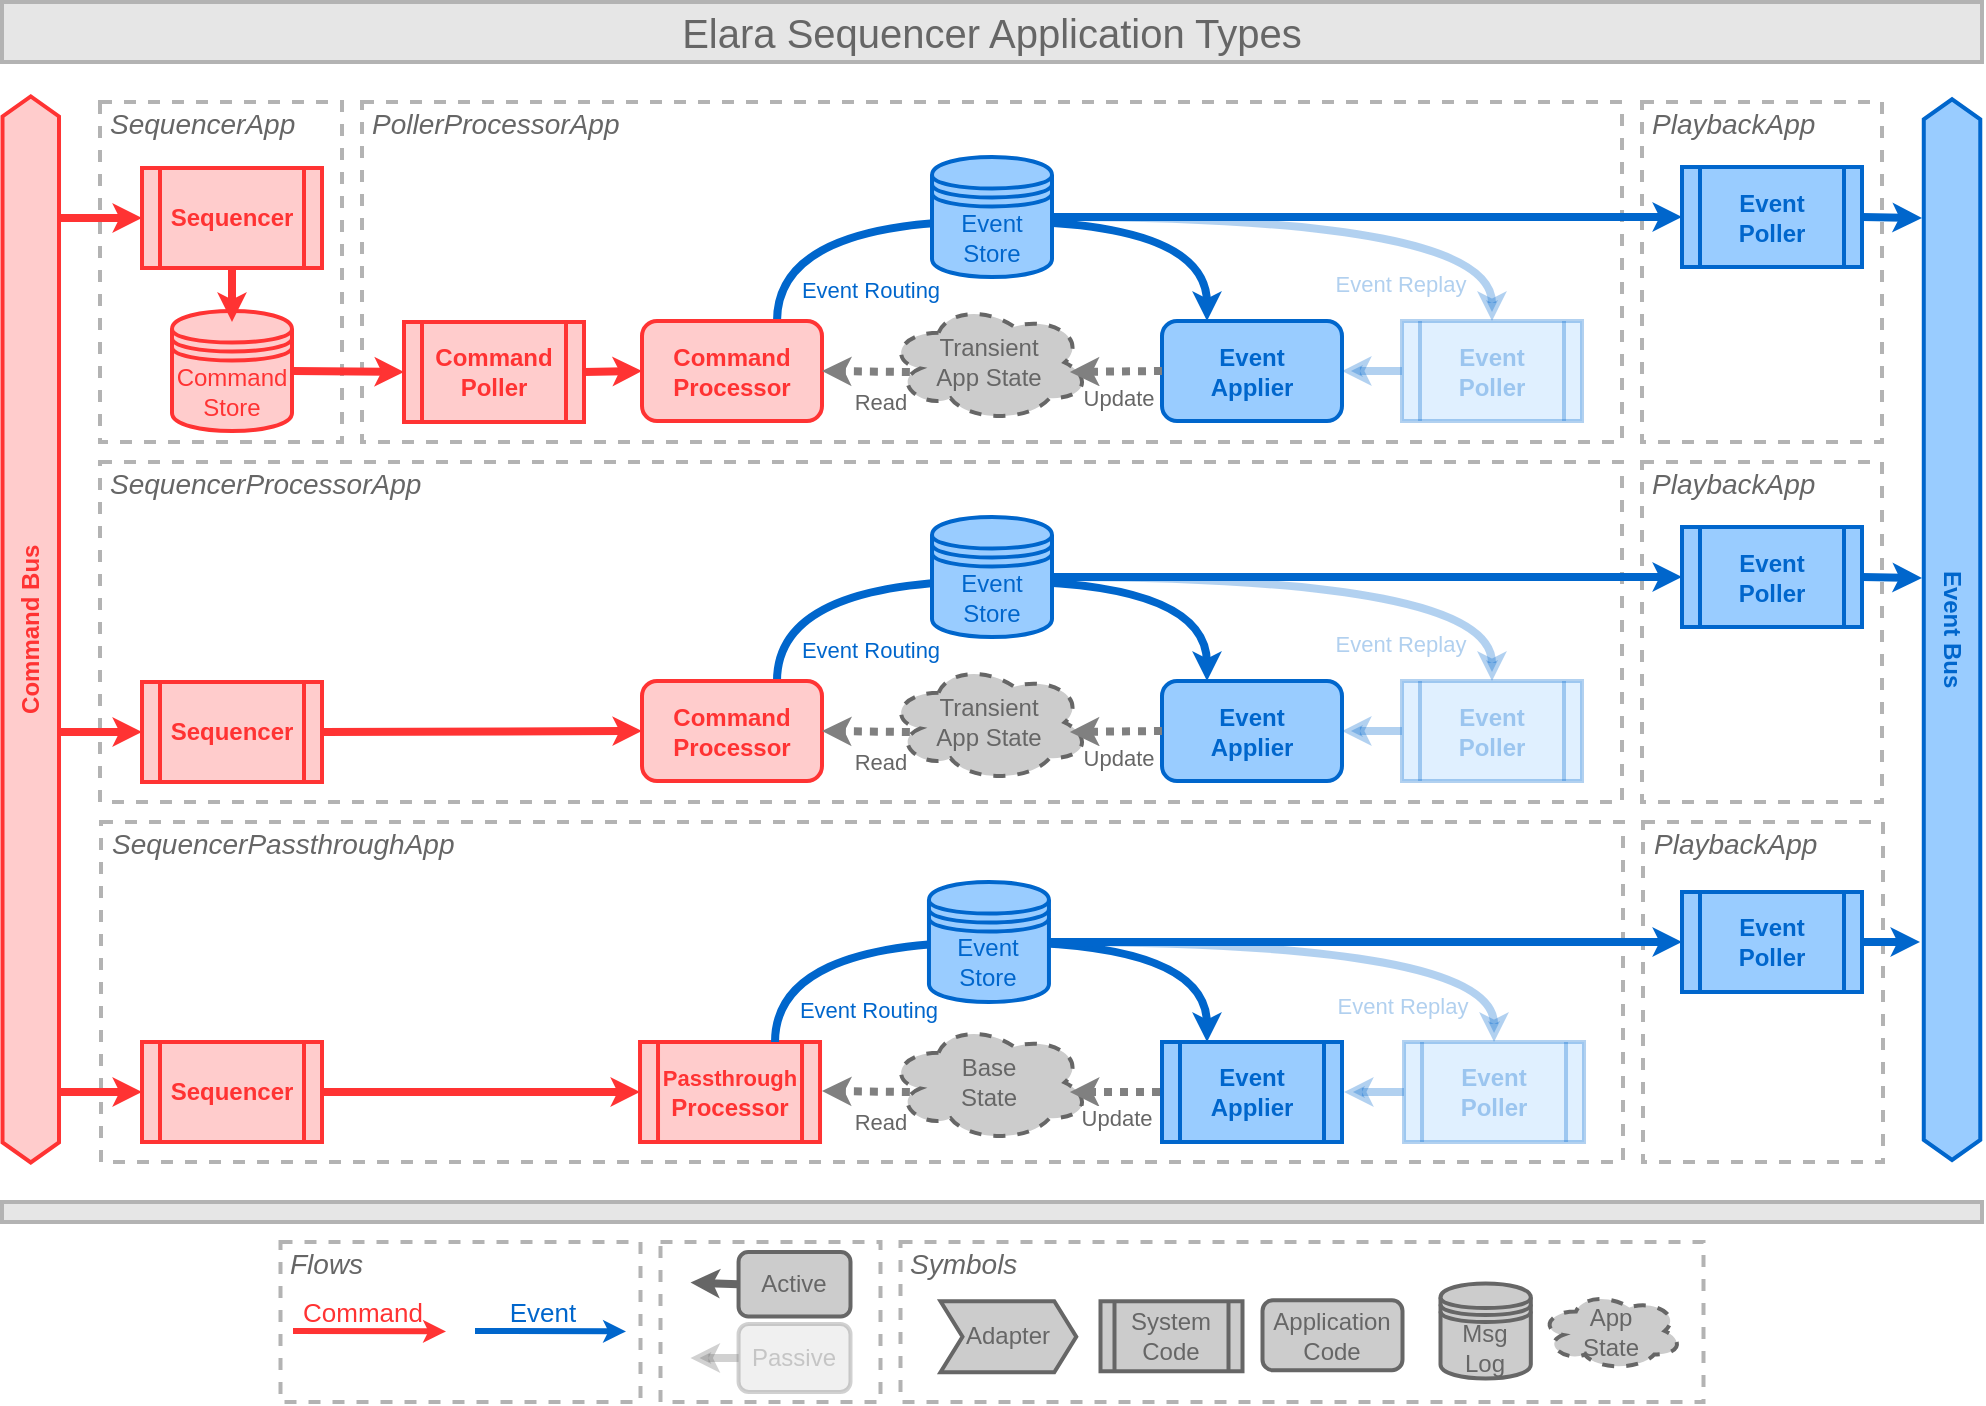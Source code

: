 <mxfile version="19.0.1" type="device"><diagram name="Page-1" id="c7558073-3199-34d8-9f00-42111426c3f3"><mxGraphModel dx="1084" dy="836" grid="1" gridSize="10" guides="1" tooltips="1" connect="1" arrows="1" fold="1" page="1" pageScale="1" pageWidth="1030" pageHeight="720" background="#ffffff" math="0" shadow="0"><root><mxCell id="0"/><mxCell id="1" parent="0"/><mxCell id="gCqH751xbMnLO0YqiMB3-19" value="&lt;h1 style=&quot;font-size: 14px&quot;&gt;&lt;span style=&quot;font-weight: 400&quot;&gt;PlaybackApp&lt;/span&gt;&lt;/h1&gt;" style="text;html=1;spacing=5;spacingTop=-16;whiteSpace=wrap;overflow=hidden;rounded=0;dashed=1;fontSize=14;fontColor=#666666;align=left;fontStyle=2;strokeWidth=2;strokeColor=#B3B3B3;" parent="1" vertex="1"><mxGeometry x="841" y="60" width="120" height="170" as="geometry"/></mxCell><mxCell id="gCqH751xbMnLO0YqiMB3-18" value="&lt;h1 style=&quot;font-size: 14px&quot;&gt;&lt;span style=&quot;font-weight: 400&quot;&gt;PollerProcessorApp&lt;/span&gt;&lt;/h1&gt;" style="text;html=1;spacing=5;spacingTop=-16;whiteSpace=wrap;overflow=hidden;rounded=0;dashed=1;fontSize=14;fontColor=#666666;align=left;fontStyle=2;strokeWidth=2;strokeColor=#B3B3B3;" parent="1" vertex="1"><mxGeometry x="201" y="60" width="630" height="170" as="geometry"/></mxCell><mxCell id="EZ4a7KJxE24AhRjif1Av-12" value="&lt;h1 style=&quot;font-size: 14px&quot;&gt;&lt;span style=&quot;font-weight: 400&quot;&gt;SequencerApp&lt;/span&gt;&lt;/h1&gt;" style="text;html=1;spacing=5;spacingTop=-16;whiteSpace=wrap;overflow=hidden;rounded=0;dashed=1;fontSize=14;fontColor=#666666;align=left;fontStyle=2;strokeWidth=2;strokeColor=#B3B3B3;" parent="1" vertex="1"><mxGeometry x="70" y="60" width="121" height="170" as="geometry"/></mxCell><mxCell id="ohoBijxdSnqp7nsjonpF-2" style="orthogonalLoop=1;jettySize=auto;html=1;entryX=0.25;entryY=0;entryDx=0;entryDy=0;fontColor=#336600;strokeWidth=4;endSize=2;strokeColor=#0066CC;edgeStyle=orthogonalEdgeStyle;curved=1;exitX=0.75;exitY=0;exitDx=0;exitDy=0;" parent="1" source="YDmkb0s4ccfHoWJ929gy-104" target="JGRXPScQ_aBgcyf3JHFu-2" edge="1"><mxGeometry relative="1" as="geometry"><mxPoint x="491" y="109.5" as="sourcePoint"/><mxPoint x="731" y="126.5" as="targetPoint"/><Array as="points"><mxPoint x="409" y="119.5"/><mxPoint x="624" y="119.5"/></Array></mxGeometry></mxCell><mxCell id="ohoBijxdSnqp7nsjonpF-5" value="Event Routing" style="edgeLabel;html=1;align=center;verticalAlign=middle;resizable=0;points=[];fontColor=#0066CC;" parent="ohoBijxdSnqp7nsjonpF-2" vertex="1" connectable="0"><mxGeometry x="-0.516" y="-19" relative="1" as="geometry"><mxPoint x="20" y="15" as="offset"/></mxGeometry></mxCell><mxCell id="YDmkb0s4ccfHoWJ929gy-104" value="Command&lt;br&gt;Processor" style="rounded=1;whiteSpace=wrap;html=1;align=center;strokeWidth=2;fontStyle=1;strokeColor=#FF3333;fillColor=#FFCCCC;fontColor=#FF3333;" parent="1" vertex="1"><mxGeometry x="341" y="169.5" width="90" height="50" as="geometry"/></mxCell><mxCell id="YDmkb0s4ccfHoWJ929gy-106" value="&lt;b&gt;Event&lt;br&gt;Poller&lt;/b&gt;" style="shape=process;whiteSpace=wrap;html=1;backgroundOutline=1;strokeWidth=2;align=center;fontColor=#0066CC;strokeColor=#0066CC;fillColor=#99CCFF;" parent="1" vertex="1"><mxGeometry x="861.0" y="92.5" width="90" height="50" as="geometry"/></mxCell><mxCell id="YDmkb0s4ccfHoWJ929gy-107" value="&lt;b&gt;Sequencer&lt;/b&gt;" style="shape=process;whiteSpace=wrap;html=1;backgroundOutline=1;strokeColor=#FF3333;strokeWidth=2;fillColor=#FFCCCC;align=center;fontColor=#FF3333;" parent="1" vertex="1"><mxGeometry x="91" y="93" width="90" height="50" as="geometry"/></mxCell><mxCell id="YDmkb0s4ccfHoWJ929gy-176" value="Elara Sequencer Application Types" style="text;html=1;align=center;verticalAlign=middle;whiteSpace=wrap;rounded=0;fontSize=20;fontColor=#666666;spacingTop=6;spacingBottom=6;strokeWidth=2;strokeColor=#B3B3B3;fillColor=#E6E6E6;" parent="1" vertex="1"><mxGeometry x="21" y="10" width="990" height="30" as="geometry"/></mxCell><mxCell id="YDmkb0s4ccfHoWJ929gy-121" style="rounded=0;orthogonalLoop=1;jettySize=auto;html=1;entryX=0;entryY=0.5;entryDx=0;entryDy=0;fontColor=#FF3333;strokeWidth=4;strokeColor=#FF3333;endSize=2;" parent="1" target="YDmkb0s4ccfHoWJ929gy-107" edge="1"><mxGeometry relative="1" as="geometry"><mxPoint x="50" y="118" as="sourcePoint"/></mxGeometry></mxCell><mxCell id="EZ4a7KJxE24AhRjif1Av-9" style="rounded=0;orthogonalLoop=1;jettySize=auto;html=1;exitX=1;exitY=0.5;exitDx=0;exitDy=0;fontColor=#336600;strokeWidth=4;endSize=2;strokeColor=#0066CC;" parent="1" source="YDmkb0s4ccfHoWJ929gy-106" edge="1"><mxGeometry relative="1" as="geometry"><mxPoint x="682" y="274" as="sourcePoint"/><mxPoint x="981" y="118" as="targetPoint"/></mxGeometry></mxCell><mxCell id="A8JgpORn_rovWGGObvks-7" value="Event Bus" style="shape=hexagon;perimeter=stepPerimeter;whiteSpace=wrap;html=1;fixedSize=1;align=center;fillColor=#99CCFF;strokeColor=#0066CC;strokeWidth=2;fontStyle=1;size=10;fontColor=#0066CC;rotation=90;" parent="1" vertex="1"><mxGeometry x="730.84" y="309.68" width="530.35" height="28.25" as="geometry"/></mxCell><mxCell id="JGRXPScQ_aBgcyf3JHFu-1" value="Transient&lt;br&gt;App State" style="shape=cloud;whiteSpace=wrap;html=1;strokeColor=#666666;strokeWidth=2;align=center;dashed=1;fillColor=#CCCCCC;fontColor=#666666;fontStyle=0" parent="1" vertex="1"><mxGeometry x="464.03" y="160.5" width="100.91" height="59.5" as="geometry"/></mxCell><mxCell id="JGRXPScQ_aBgcyf3JHFu-2" value="Event&lt;br&gt;Applier" style="rounded=1;whiteSpace=wrap;html=1;align=center;strokeWidth=2;fontStyle=1;strokeColor=#0066CC;fontColor=#0066CC;fillColor=#99CCFF;" parent="1" vertex="1"><mxGeometry x="601" y="169.5" width="90" height="50" as="geometry"/></mxCell><mxCell id="hIHQPPK3M6n9uBhs2M8U-1" value="&lt;b&gt;Command&lt;br&gt;Poller&lt;/b&gt;" style="shape=process;whiteSpace=wrap;html=1;backgroundOutline=1;strokeColor=#FF3333;strokeWidth=2;fillColor=#FFCCCC;fontColor=#FF3333;align=center;" parent="1" vertex="1"><mxGeometry x="222" y="170" width="90" height="50" as="geometry"/></mxCell><mxCell id="JGRXPScQ_aBgcyf3JHFu-3" value="Command&lt;br&gt;Store" style="shape=datastore;whiteSpace=wrap;html=1;strokeColor=#FF3333;strokeWidth=2;fillColor=#FFCCCC;align=center;fontColor=#FF3333;" parent="1" vertex="1"><mxGeometry x="106" y="164.5" width="60" height="60" as="geometry"/></mxCell><mxCell id="YDmkb0s4ccfHoWJ929gy-110" value="Event&lt;br&gt;Store" style="shape=datastore;whiteSpace=wrap;html=1;strokeColor=#0066CC;strokeWidth=2;fillColor=#99CCFF;align=center;fontColor=#0066CC;" parent="1" vertex="1"><mxGeometry x="486.0" y="87.5" width="60" height="60" as="geometry"/></mxCell><mxCell id="gCqH751xbMnLO0YqiMB3-7" value="Read" style="rounded=0;orthogonalLoop=1;jettySize=auto;html=1;strokeWidth=4;endSize=2;strokeColor=#808080;fontColor=#666666;entryX=1;entryY=0.5;entryDx=0;entryDy=0;dashed=1;dashPattern=1 1;" parent="1" target="YDmkb0s4ccfHoWJ929gy-104" edge="1"><mxGeometry x="-0.328" y="15" relative="1" as="geometry"><mxPoint x="474.94" y="195" as="sourcePoint"/><mxPoint x="304.94" y="322.5" as="targetPoint"/><mxPoint as="offset"/></mxGeometry></mxCell><mxCell id="gCqH751xbMnLO0YqiMB3-8" value="Update" style="rounded=0;orthogonalLoop=1;jettySize=auto;html=1;strokeWidth=4;endSize=2;strokeColor=#808080;fontColor=#666666;exitX=0;exitY=0.5;exitDx=0;exitDy=0;dashed=1;dashPattern=1 1;" parent="1" source="JGRXPScQ_aBgcyf3JHFu-2" edge="1"><mxGeometry x="-0.025" y="13" relative="1" as="geometry"><mxPoint x="524.94" y="322.5" as="sourcePoint"/><mxPoint x="554.94" y="195" as="targetPoint"/><mxPoint as="offset"/></mxGeometry></mxCell><mxCell id="gCqH751xbMnLO0YqiMB3-9" style="rounded=0;orthogonalLoop=1;jettySize=auto;html=1;entryX=0;entryY=0.5;entryDx=0;entryDy=0;fontColor=#FF3333;strokeWidth=4;strokeColor=#FF3333;endSize=2;exitX=1;exitY=0.5;exitDx=0;exitDy=0;" parent="1" source="hIHQPPK3M6n9uBhs2M8U-1" target="YDmkb0s4ccfHoWJ929gy-104" edge="1"><mxGeometry relative="1" as="geometry"><mxPoint x="110" y="125.5" as="sourcePoint"/><mxPoint x="162" y="125" as="targetPoint"/></mxGeometry></mxCell><mxCell id="gCqH751xbMnLO0YqiMB3-10" style="rounded=0;orthogonalLoop=1;jettySize=auto;html=1;fontColor=#FF3333;strokeWidth=4;strokeColor=#FF3333;endSize=2;exitX=0.5;exitY=1;exitDx=0;exitDy=0;" parent="1" source="YDmkb0s4ccfHoWJ929gy-107" edge="1"><mxGeometry relative="1" as="geometry"><mxPoint x="181" y="117" as="sourcePoint"/><mxPoint x="136" y="170" as="targetPoint"/></mxGeometry></mxCell><mxCell id="gCqH751xbMnLO0YqiMB3-11" style="rounded=0;orthogonalLoop=1;jettySize=auto;html=1;entryX=0;entryY=0.5;entryDx=0;entryDy=0;fontColor=#FF3333;strokeWidth=4;strokeColor=#FF3333;endSize=2;exitX=1;exitY=0.5;exitDx=0;exitDy=0;" parent="1" source="JGRXPScQ_aBgcyf3JHFu-3" target="hIHQPPK3M6n9uBhs2M8U-1" edge="1"><mxGeometry relative="1" as="geometry"><mxPoint x="81" y="138" as="sourcePoint"/><mxPoint x="131" y="138" as="targetPoint"/></mxGeometry></mxCell><mxCell id="gCqH751xbMnLO0YqiMB3-27" style="orthogonalLoop=1;jettySize=auto;html=1;entryX=0;entryY=0.5;entryDx=0;entryDy=0;fontColor=#336600;strokeWidth=4;endSize=2;strokeColor=#0066CC;edgeStyle=orthogonalEdgeStyle;curved=1;exitX=1;exitY=0.5;exitDx=0;exitDy=0;" parent="1" source="YDmkb0s4ccfHoWJ929gy-110" target="YDmkb0s4ccfHoWJ929gy-106" edge="1"><mxGeometry relative="1" as="geometry"><mxPoint x="551" y="118" as="sourcePoint"/><mxPoint x="633.5" y="179.5" as="targetPoint"/></mxGeometry></mxCell><mxCell id="gCqH751xbMnLO0YqiMB3-32" value="&lt;b&gt;Event&lt;br&gt;Poller&lt;/b&gt;" style="shape=process;whiteSpace=wrap;html=1;backgroundOutline=1;strokeWidth=2;align=center;fontColor=#0066CC;strokeColor=#0066CC;fillColor=#99CCFF;textOpacity=30;opacity=30;" parent="1" vertex="1"><mxGeometry x="721.0" y="169.5" width="90" height="50" as="geometry"/></mxCell><mxCell id="gCqH751xbMnLO0YqiMB3-33" style="rounded=0;orthogonalLoop=1;jettySize=auto;html=1;exitX=0;exitY=0.5;exitDx=0;exitDy=0;fontColor=#336600;strokeWidth=4;endSize=2;strokeColor=#0066CC;entryX=1;entryY=0.5;entryDx=0;entryDy=0;opacity=30;" parent="1" source="gCqH751xbMnLO0YqiMB3-32" target="JGRXPScQ_aBgcyf3JHFu-2" edge="1"><mxGeometry relative="1" as="geometry"><mxPoint x="947.84" y="128" as="sourcePoint"/><mxPoint x="972.581" y="127.845" as="targetPoint"/></mxGeometry></mxCell><mxCell id="gCqH751xbMnLO0YqiMB3-34" style="orthogonalLoop=1;jettySize=auto;html=1;entryX=0.5;entryY=0;entryDx=0;entryDy=0;fontColor=#336600;strokeWidth=4;endSize=2;strokeColor=#0066CC;edgeStyle=orthogonalEdgeStyle;curved=1;exitX=1;exitY=0.5;exitDx=0;exitDy=0;opacity=30;" parent="1" source="YDmkb0s4ccfHoWJ929gy-110" target="gCqH751xbMnLO0YqiMB3-32" edge="1"><mxGeometry relative="1" as="geometry"><mxPoint x="418.5" y="179.5" as="sourcePoint"/><mxPoint x="633.5" y="179.5" as="targetPoint"/></mxGeometry></mxCell><mxCell id="gCqH751xbMnLO0YqiMB3-36" value="Event Replay" style="edgeLabel;html=1;align=center;verticalAlign=middle;resizable=0;points=[];fontSize=11;fontColor=#0066CC;textOpacity=30;" parent="gCqH751xbMnLO0YqiMB3-34" vertex="1" connectable="0"><mxGeometry x="0.79" y="-15" relative="1" as="geometry"><mxPoint x="-31" y="10" as="offset"/></mxGeometry></mxCell><mxCell id="gCqH751xbMnLO0YqiMB3-38" value="Command Bus" style="shape=hexagon;perimeter=stepPerimeter;whiteSpace=wrap;html=1;fixedSize=1;align=center;fillColor=#FFCCCC;strokeColor=#FF3333;strokeWidth=2;fontStyle=1;size=10;fontColor=#FF3333;rotation=-90;" parent="1" vertex="1"><mxGeometry x="-231.12" y="309.6" width="533" height="28.25" as="geometry"/></mxCell><mxCell id="gCqH751xbMnLO0YqiMB3-46" value="" style="text;html=1;align=center;verticalAlign=middle;whiteSpace=wrap;rounded=0;fontSize=20;fontColor=#666666;spacingTop=6;spacingBottom=6;strokeWidth=2;strokeColor=#B3B3B3;fillColor=#E6E6E6;" parent="1" vertex="1"><mxGeometry x="21.0" y="610" width="990" height="10" as="geometry"/></mxCell><mxCell id="o8v7fgbteVMyGc5SJOs5-1" value="&lt;h1 style=&quot;font-size: 14px&quot;&gt;&lt;br&gt;&lt;/h1&gt;" style="text;html=1;spacing=5;spacingTop=-16;whiteSpace=wrap;overflow=hidden;rounded=0;dashed=1;fontSize=14;fontColor=#666666;align=left;fontStyle=2;strokeWidth=2;strokeColor=#B3B3B3;" parent="1" vertex="1"><mxGeometry x="350.25" y="630" width="110" height="80" as="geometry"/></mxCell><mxCell id="o8v7fgbteVMyGc5SJOs5-2" value="&lt;h1 style=&quot;font-size: 14px&quot;&gt;&lt;span style=&quot;font-weight: normal&quot;&gt;Flows&lt;/span&gt;&lt;/h1&gt;" style="text;html=1;spacing=5;spacingTop=-16;whiteSpace=wrap;overflow=hidden;rounded=0;dashed=1;fontSize=14;fontColor=#666666;align=left;fontStyle=2;strokeWidth=2;strokeColor=#B3B3B3;" parent="1" vertex="1"><mxGeometry x="160.25" y="630" width="180" height="80" as="geometry"/></mxCell><mxCell id="o8v7fgbteVMyGc5SJOs5-3" style="rounded=0;orthogonalLoop=1;jettySize=auto;html=1;fontColor=#336600;strokeWidth=3;endSize=2;strokeColor=#FF3333;" parent="1" edge="1"><mxGeometry x="51.51" y="628.75" as="geometry"><mxPoint x="166.51" y="674.464" as="sourcePoint"/><mxPoint x="243.01" y="674.71" as="targetPoint"/></mxGeometry></mxCell><mxCell id="o8v7fgbteVMyGc5SJOs5-4" value="&lt;font color=&quot;#ff3333&quot; style=&quot;font-size: 13px&quot;&gt;Command&lt;/font&gt;" style="edgeLabel;html=1;align=center;verticalAlign=middle;resizable=0;points=[];fontColor=#0066CC;fontStyle=0;fontSize=13;labelBackgroundColor=none;" parent="o8v7fgbteVMyGc5SJOs5-3" vertex="1" connectable="0"><mxGeometry x="0.4" y="3" relative="1" as="geometry"><mxPoint x="-19.5" y="-7" as="offset"/></mxGeometry></mxCell><mxCell id="o8v7fgbteVMyGc5SJOs5-7" style="rounded=0;orthogonalLoop=1;jettySize=auto;html=1;strokeWidth=3;endSize=2;fontColor=#0066CC;strokeColor=#0066CC;" parent="1" edge="1"><mxGeometry x="45.76" y="628.75" as="geometry"><mxPoint x="257.51" y="674.464" as="sourcePoint"/><mxPoint x="333.01" y="674.71" as="targetPoint"/></mxGeometry></mxCell><mxCell id="o8v7fgbteVMyGc5SJOs5-8" value="&lt;font style=&quot;font-size: 13px&quot;&gt;Event&lt;/font&gt;" style="edgeLabel;html=1;align=center;verticalAlign=middle;resizable=0;points=[];fontColor=#0066CC;fontStyle=0;fontSize=13;labelBackgroundColor=none;" parent="o8v7fgbteVMyGc5SJOs5-7" vertex="1" connectable="0"><mxGeometry x="0.4" y="3" relative="1" as="geometry"><mxPoint x="-19.5" y="-7" as="offset"/></mxGeometry></mxCell><mxCell id="o8v7fgbteVMyGc5SJOs5-11" value="&lt;h1 style=&quot;font-size: 14px&quot;&gt;&lt;span style=&quot;font-weight: normal&quot;&gt;Symbols&lt;/span&gt;&lt;/h1&gt;" style="text;html=1;spacing=5;spacingTop=-16;whiteSpace=wrap;overflow=hidden;rounded=0;dashed=1;fontSize=14;fontColor=#666666;align=left;fontStyle=2;strokeWidth=2;strokeColor=#B3B3B3;" parent="1" vertex="1"><mxGeometry x="470.25" y="630" width="401.5" height="80" as="geometry"/></mxCell><mxCell id="o8v7fgbteVMyGc5SJOs5-12" value="Adapter" style="shape=step;perimeter=stepPerimeter;whiteSpace=wrap;html=1;fixedSize=1;align=center;strokeWidth=2;fontStyle=0;size=11;fontColor=#666666;strokeColor=#666666;fillColor=#CCCCCC;" parent="1" vertex="1"><mxGeometry x="490.25" y="659.63" width="67.89" height="35.5" as="geometry"/></mxCell><mxCell id="o8v7fgbteVMyGc5SJOs5-13" value="&lt;span&gt;System&lt;br&gt;&lt;/span&gt;Code" style="shape=process;whiteSpace=wrap;html=1;backgroundOutline=1;strokeWidth=2;align=center;fontStyle=0;strokeColor=#666666;fillColor=#CCCCCC;fontColor=#666666;" parent="1" vertex="1"><mxGeometry x="570.25" y="659.63" width="71" height="35" as="geometry"/></mxCell><mxCell id="o8v7fgbteVMyGc5SJOs5-14" value="&lt;span style=&quot;font-weight: normal&quot;&gt;Application&lt;br&gt;Code&lt;/span&gt;" style="rounded=1;whiteSpace=wrap;html=1;align=center;strokeWidth=2;fontStyle=1;fontColor=#666666;strokeColor=#666666;fillColor=#CCCCCC;" parent="1" vertex="1"><mxGeometry x="651.25" y="659.13" width="70" height="35" as="geometry"/></mxCell><mxCell id="o8v7fgbteVMyGc5SJOs5-15" value="Msg Log" style="shape=datastore;whiteSpace=wrap;html=1;strokeWidth=2;align=center;strokeColor=#666666;fillColor=#CCCCCC;fontColor=#666666;fontSize=12;" parent="1" vertex="1"><mxGeometry x="740.25" y="650.76" width="45.16" height="47.5" as="geometry"/></mxCell><mxCell id="o8v7fgbteVMyGc5SJOs5-16" value="App&lt;br&gt;State" style="shape=cloud;whiteSpace=wrap;html=1;strokeColor=#666666;strokeWidth=2;align=center;dashed=1;fillColor=#CCCCCC;fontColor=#666666;fontStyle=0" parent="1" vertex="1"><mxGeometry x="790.25" y="654.88" width="71" height="39.25" as="geometry"/></mxCell><mxCell id="o8v7fgbteVMyGc5SJOs5-17" value="&lt;span style=&quot;font-weight: 400&quot;&gt;Active&lt;/span&gt;" style="rounded=1;whiteSpace=wrap;html=1;align=center;strokeWidth=2;fontStyle=1;fontColor=#666666;strokeColor=#666666;fillColor=#CCCCCC;" parent="1" vertex="1"><mxGeometry x="389.28" y="635" width="55.97" height="32.25" as="geometry"/></mxCell><mxCell id="o8v7fgbteVMyGc5SJOs5-18" value="" style="rounded=0;orthogonalLoop=1;jettySize=auto;html=1;strokeWidth=4;endSize=2;strokeColor=#666666;fontColor=#666666;exitX=0;exitY=0.5;exitDx=0;exitDy=0;" parent="1" source="o8v7fgbteVMyGc5SJOs5-17" edge="1"><mxGeometry x="0.42" y="17" relative="1" as="geometry"><mxPoint x="485.25" y="650.25" as="sourcePoint"/><mxPoint x="365.25" y="650.25" as="targetPoint"/><mxPoint as="offset"/></mxGeometry></mxCell><mxCell id="o8v7fgbteVMyGc5SJOs5-19" value="&lt;span style=&quot;font-weight: 400&quot;&gt;Passive&lt;/span&gt;" style="rounded=1;whiteSpace=wrap;html=1;align=center;strokeWidth=2;fontStyle=1;fontColor=#666666;strokeColor=#666666;fillColor=#CCCCCC;textOpacity=30;opacity=30;" parent="1" vertex="1"><mxGeometry x="389.28" y="671" width="55.97" height="34" as="geometry"/></mxCell><mxCell id="o8v7fgbteVMyGc5SJOs5-20" value="" style="rounded=0;orthogonalLoop=1;jettySize=auto;html=1;strokeWidth=4;endSize=2;strokeColor=#666666;fontColor=#666666;exitX=0;exitY=0.5;exitDx=0;exitDy=0;textOpacity=30;opacity=30;" parent="1" source="o8v7fgbteVMyGc5SJOs5-19" edge="1"><mxGeometry x="0.42" y="17" relative="1" as="geometry"><mxPoint x="485.25" y="688" as="sourcePoint"/><mxPoint x="365.25" y="688" as="targetPoint"/><mxPoint as="offset"/></mxGeometry></mxCell><mxCell id="IF861IIQS3cIRDqag_nO-40" value="&lt;h1 style=&quot;font-size: 14px&quot;&gt;&lt;span style=&quot;font-weight: 400&quot;&gt;PlaybackApp&lt;/span&gt;&lt;/h1&gt;" style="text;html=1;spacing=5;spacingTop=-16;whiteSpace=wrap;overflow=hidden;rounded=0;dashed=1;fontSize=14;fontColor=#666666;align=left;fontStyle=2;strokeWidth=2;strokeColor=#B3B3B3;" parent="1" vertex="1"><mxGeometry x="841" y="240" width="120" height="170" as="geometry"/></mxCell><mxCell id="IF861IIQS3cIRDqag_nO-41" value="&lt;h1 style=&quot;font-size: 14px&quot;&gt;&lt;span style=&quot;font-weight: 400&quot;&gt;SequencerProcessorApp&lt;/span&gt;&lt;/h1&gt;" style="text;html=1;spacing=5;spacingTop=-16;whiteSpace=wrap;overflow=hidden;rounded=0;dashed=1;fontSize=14;fontColor=#666666;align=left;fontStyle=2;strokeWidth=2;strokeColor=#B3B3B3;" parent="1" vertex="1"><mxGeometry x="70" y="240" width="761" height="170" as="geometry"/></mxCell><mxCell id="IF861IIQS3cIRDqag_nO-43" style="orthogonalLoop=1;jettySize=auto;html=1;entryX=0.25;entryY=0;entryDx=0;entryDy=0;fontColor=#336600;strokeWidth=4;endSize=2;strokeColor=#0066CC;edgeStyle=orthogonalEdgeStyle;curved=1;exitX=0.75;exitY=0;exitDx=0;exitDy=0;" parent="1" source="IF861IIQS3cIRDqag_nO-45" target="IF861IIQS3cIRDqag_nO-51" edge="1"><mxGeometry relative="1" as="geometry"><mxPoint x="491" y="289.5" as="sourcePoint"/><mxPoint x="731" y="306.5" as="targetPoint"/><Array as="points"><mxPoint x="409" y="299.5"/><mxPoint x="624" y="299.5"/></Array></mxGeometry></mxCell><mxCell id="IF861IIQS3cIRDqag_nO-44" value="Event Routing" style="edgeLabel;html=1;align=center;verticalAlign=middle;resizable=0;points=[];fontColor=#0066CC;" parent="IF861IIQS3cIRDqag_nO-43" vertex="1" connectable="0"><mxGeometry x="-0.516" y="-19" relative="1" as="geometry"><mxPoint x="20" y="15" as="offset"/></mxGeometry></mxCell><mxCell id="IF861IIQS3cIRDqag_nO-45" value="Command&lt;br&gt;Processor" style="rounded=1;whiteSpace=wrap;html=1;align=center;strokeWidth=2;fontStyle=1;strokeColor=#FF3333;fillColor=#FFCCCC;fontColor=#FF3333;" parent="1" vertex="1"><mxGeometry x="341" y="349.5" width="90" height="50" as="geometry"/></mxCell><mxCell id="IF861IIQS3cIRDqag_nO-46" value="&lt;b&gt;Event&lt;br&gt;Poller&lt;/b&gt;" style="shape=process;whiteSpace=wrap;html=1;backgroundOutline=1;strokeWidth=2;align=center;fontColor=#0066CC;strokeColor=#0066CC;fillColor=#99CCFF;" parent="1" vertex="1"><mxGeometry x="861.0" y="272.5" width="90" height="50" as="geometry"/></mxCell><mxCell id="IF861IIQS3cIRDqag_nO-47" value="&lt;b&gt;Sequencer&lt;/b&gt;" style="shape=process;whiteSpace=wrap;html=1;backgroundOutline=1;strokeColor=#FF3333;strokeWidth=2;fillColor=#FFCCCC;align=center;fontColor=#FF3333;" parent="1" vertex="1"><mxGeometry x="91" y="350" width="90" height="50" as="geometry"/></mxCell><mxCell id="IF861IIQS3cIRDqag_nO-48" style="rounded=0;orthogonalLoop=1;jettySize=auto;html=1;entryX=0;entryY=0.5;entryDx=0;entryDy=0;fontColor=#FF3333;strokeWidth=4;strokeColor=#FF3333;endSize=2;" parent="1" target="IF861IIQS3cIRDqag_nO-47" edge="1"><mxGeometry relative="1" as="geometry"><mxPoint x="50" y="375" as="sourcePoint"/></mxGeometry></mxCell><mxCell id="IF861IIQS3cIRDqag_nO-49" style="rounded=0;orthogonalLoop=1;jettySize=auto;html=1;exitX=1;exitY=0.5;exitDx=0;exitDy=0;fontColor=#336600;strokeWidth=4;endSize=2;strokeColor=#0066CC;" parent="1" source="IF861IIQS3cIRDqag_nO-46" edge="1"><mxGeometry relative="1" as="geometry"><mxPoint x="682" y="454" as="sourcePoint"/><mxPoint x="981" y="298" as="targetPoint"/></mxGeometry></mxCell><mxCell id="IF861IIQS3cIRDqag_nO-50" value="Transient&lt;br&gt;App State" style="shape=cloud;whiteSpace=wrap;html=1;strokeColor=#666666;strokeWidth=2;align=center;dashed=1;fillColor=#CCCCCC;fontColor=#666666;fontStyle=0" parent="1" vertex="1"><mxGeometry x="464.03" y="340.5" width="100.91" height="59.5" as="geometry"/></mxCell><mxCell id="IF861IIQS3cIRDqag_nO-51" value="Event&lt;br&gt;Applier" style="rounded=1;whiteSpace=wrap;html=1;align=center;strokeWidth=2;fontStyle=1;strokeColor=#0066CC;fontColor=#0066CC;fillColor=#99CCFF;" parent="1" vertex="1"><mxGeometry x="601" y="349.5" width="90" height="50" as="geometry"/></mxCell><mxCell id="IF861IIQS3cIRDqag_nO-54" value="Event&lt;br&gt;Store" style="shape=datastore;whiteSpace=wrap;html=1;strokeColor=#0066CC;strokeWidth=2;fillColor=#99CCFF;align=center;fontColor=#0066CC;" parent="1" vertex="1"><mxGeometry x="486.0" y="267.5" width="60" height="60" as="geometry"/></mxCell><mxCell id="IF861IIQS3cIRDqag_nO-55" value="Read" style="rounded=0;orthogonalLoop=1;jettySize=auto;html=1;strokeWidth=4;endSize=2;strokeColor=#808080;fontColor=#666666;entryX=1;entryY=0.5;entryDx=0;entryDy=0;dashed=1;dashPattern=1 1;" parent="1" target="IF861IIQS3cIRDqag_nO-45" edge="1"><mxGeometry x="-0.328" y="15" relative="1" as="geometry"><mxPoint x="474.94" y="375" as="sourcePoint"/><mxPoint x="304.94" y="502.5" as="targetPoint"/><mxPoint as="offset"/></mxGeometry></mxCell><mxCell id="IF861IIQS3cIRDqag_nO-56" value="Update" style="rounded=0;orthogonalLoop=1;jettySize=auto;html=1;strokeWidth=4;endSize=2;strokeColor=#808080;fontColor=#666666;exitX=0;exitY=0.5;exitDx=0;exitDy=0;dashed=1;dashPattern=1 1;" parent="1" source="IF861IIQS3cIRDqag_nO-51" edge="1"><mxGeometry x="-0.025" y="13" relative="1" as="geometry"><mxPoint x="524.94" y="502.5" as="sourcePoint"/><mxPoint x="554.94" y="375" as="targetPoint"/><mxPoint as="offset"/></mxGeometry></mxCell><mxCell id="IF861IIQS3cIRDqag_nO-57" style="rounded=0;orthogonalLoop=1;jettySize=auto;html=1;entryX=0;entryY=0.5;entryDx=0;entryDy=0;fontColor=#FF3333;strokeWidth=4;strokeColor=#FF3333;endSize=2;exitX=1;exitY=0.5;exitDx=0;exitDy=0;" parent="1" source="IF861IIQS3cIRDqag_nO-47" target="IF861IIQS3cIRDqag_nO-45" edge="1"><mxGeometry relative="1" as="geometry"><mxPoint x="312" y="375" as="sourcePoint"/><mxPoint x="162" y="305" as="targetPoint"/></mxGeometry></mxCell><mxCell id="IF861IIQS3cIRDqag_nO-60" style="orthogonalLoop=1;jettySize=auto;html=1;entryX=0;entryY=0.5;entryDx=0;entryDy=0;fontColor=#336600;strokeWidth=4;endSize=2;strokeColor=#0066CC;edgeStyle=orthogonalEdgeStyle;curved=1;exitX=1;exitY=0.5;exitDx=0;exitDy=0;" parent="1" source="IF861IIQS3cIRDqag_nO-54" target="IF861IIQS3cIRDqag_nO-46" edge="1"><mxGeometry relative="1" as="geometry"><mxPoint x="551" y="298" as="sourcePoint"/><mxPoint x="633.5" y="359.5" as="targetPoint"/></mxGeometry></mxCell><mxCell id="IF861IIQS3cIRDqag_nO-61" value="&lt;b&gt;Event&lt;br&gt;Poller&lt;/b&gt;" style="shape=process;whiteSpace=wrap;html=1;backgroundOutline=1;strokeWidth=2;align=center;fontColor=#0066CC;strokeColor=#0066CC;fillColor=#99CCFF;textOpacity=30;opacity=30;" parent="1" vertex="1"><mxGeometry x="721.0" y="349.5" width="90" height="50" as="geometry"/></mxCell><mxCell id="IF861IIQS3cIRDqag_nO-62" style="rounded=0;orthogonalLoop=1;jettySize=auto;html=1;exitX=0;exitY=0.5;exitDx=0;exitDy=0;fontColor=#336600;strokeWidth=4;endSize=2;strokeColor=#0066CC;entryX=1;entryY=0.5;entryDx=0;entryDy=0;opacity=30;" parent="1" source="IF861IIQS3cIRDqag_nO-61" target="IF861IIQS3cIRDqag_nO-51" edge="1"><mxGeometry relative="1" as="geometry"><mxPoint x="947.84" y="308" as="sourcePoint"/><mxPoint x="972.581" y="307.845" as="targetPoint"/></mxGeometry></mxCell><mxCell id="IF861IIQS3cIRDqag_nO-63" style="orthogonalLoop=1;jettySize=auto;html=1;entryX=0.5;entryY=0;entryDx=0;entryDy=0;fontColor=#336600;strokeWidth=4;endSize=2;strokeColor=#0066CC;edgeStyle=orthogonalEdgeStyle;curved=1;exitX=1;exitY=0.5;exitDx=0;exitDy=0;opacity=30;" parent="1" source="IF861IIQS3cIRDqag_nO-54" target="IF861IIQS3cIRDqag_nO-61" edge="1"><mxGeometry relative="1" as="geometry"><mxPoint x="418.5" y="359.5" as="sourcePoint"/><mxPoint x="633.5" y="359.5" as="targetPoint"/></mxGeometry></mxCell><mxCell id="IF861IIQS3cIRDqag_nO-64" value="Event Replay" style="edgeLabel;html=1;align=center;verticalAlign=middle;resizable=0;points=[];fontSize=11;fontColor=#0066CC;textOpacity=30;" parent="IF861IIQS3cIRDqag_nO-63" vertex="1" connectable="0"><mxGeometry x="0.79" y="-15" relative="1" as="geometry"><mxPoint x="-31" y="10" as="offset"/></mxGeometry></mxCell><mxCell id="YEcLrD-Q5soBPRw8fDGy-2" value="&lt;h1 style=&quot;font-size: 14px&quot;&gt;&lt;span style=&quot;font-weight: 400&quot;&gt;PlaybackApp&lt;/span&gt;&lt;/h1&gt;" style="text;html=1;spacing=5;spacingTop=-16;whiteSpace=wrap;overflow=hidden;rounded=0;dashed=1;fontSize=14;fontColor=#666666;align=left;fontStyle=2;strokeWidth=2;strokeColor=#B3B3B3;" vertex="1" parent="1"><mxGeometry x="841.5" y="420" width="120" height="170" as="geometry"/></mxCell><mxCell id="YEcLrD-Q5soBPRw8fDGy-3" value="&lt;h1 style=&quot;font-size: 14px&quot;&gt;&lt;span style=&quot;font-weight: 400&quot;&gt;SequencerPassthroughApp&lt;/span&gt;&lt;/h1&gt;" style="text;html=1;spacing=5;spacingTop=-16;whiteSpace=wrap;overflow=hidden;rounded=0;dashed=1;fontSize=14;fontColor=#666666;align=left;fontStyle=2;strokeWidth=2;strokeColor=#B3B3B3;" vertex="1" parent="1"><mxGeometry x="70.5" y="420" width="761" height="170" as="geometry"/></mxCell><mxCell id="YEcLrD-Q5soBPRw8fDGy-4" value="&lt;b&gt;Sequencer&lt;/b&gt;" style="shape=process;whiteSpace=wrap;html=1;backgroundOutline=1;strokeColor=#FF3333;strokeWidth=2;fillColor=#FFCCCC;align=center;fontColor=#FF3333;" vertex="1" parent="1"><mxGeometry x="91" y="530" width="90" height="50" as="geometry"/></mxCell><mxCell id="YEcLrD-Q5soBPRw8fDGy-5" value="&lt;b&gt;&lt;font style=&quot;font-size: 11px;&quot;&gt;Passthrough&lt;/font&gt;&lt;br&gt;Processor&lt;br&gt;&lt;/b&gt;" style="shape=process;whiteSpace=wrap;html=1;backgroundOutline=1;strokeColor=#FF3333;strokeWidth=2;fillColor=#FFCCCC;align=center;fontColor=#FF3333;" vertex="1" parent="1"><mxGeometry x="340.01" y="530" width="90" height="50" as="geometry"/></mxCell><mxCell id="YEcLrD-Q5soBPRw8fDGy-6" style="rounded=0;orthogonalLoop=1;jettySize=auto;html=1;fontColor=#FF3333;strokeWidth=4;strokeColor=#FF3333;endSize=2;entryX=0;entryY=0.5;entryDx=0;entryDy=0;" edge="1" parent="1" target="YEcLrD-Q5soBPRw8fDGy-4"><mxGeometry relative="1" as="geometry"><mxPoint x="50" y="555" as="sourcePoint"/><mxPoint x="101" y="385" as="targetPoint"/></mxGeometry></mxCell><mxCell id="YEcLrD-Q5soBPRw8fDGy-7" style="rounded=0;orthogonalLoop=1;jettySize=auto;html=1;entryX=0;entryY=0.5;entryDx=0;entryDy=0;fontColor=#FF3333;strokeWidth=4;strokeColor=#FF3333;endSize=2;exitX=1;exitY=0.5;exitDx=0;exitDy=0;" edge="1" parent="1" source="YEcLrD-Q5soBPRw8fDGy-4" target="YEcLrD-Q5soBPRw8fDGy-5"><mxGeometry relative="1" as="geometry"><mxPoint x="191" y="385" as="sourcePoint"/><mxPoint x="351" y="384.5" as="targetPoint"/></mxGeometry></mxCell><mxCell id="YEcLrD-Q5soBPRw8fDGy-15" value="&lt;b&gt;Event&lt;br&gt;Applier&lt;/b&gt;" style="shape=process;whiteSpace=wrap;html=1;backgroundOutline=1;strokeWidth=2;align=center;fontColor=#0066CC;strokeColor=#0066CC;fillColor=#99CCFF;" vertex="1" parent="1"><mxGeometry x="601.0" y="530" width="90" height="50" as="geometry"/></mxCell><mxCell id="YEcLrD-Q5soBPRw8fDGy-20" style="orthogonalLoop=1;jettySize=auto;html=1;entryX=0.25;entryY=0;entryDx=0;entryDy=0;fontColor=#336600;strokeWidth=4;endSize=2;strokeColor=#0066CC;edgeStyle=orthogonalEdgeStyle;curved=1;exitX=0.75;exitY=0;exitDx=0;exitDy=0;" edge="1" parent="1" source="YEcLrD-Q5soBPRw8fDGy-5" target="YEcLrD-Q5soBPRw8fDGy-15"><mxGeometry relative="1" as="geometry"><mxPoint x="406.98" y="530" as="sourcePoint"/><mxPoint x="621.98" y="530" as="targetPoint"/><Array as="points"><mxPoint x="408" y="480"/><mxPoint x="624" y="480"/></Array></mxGeometry></mxCell><mxCell id="YEcLrD-Q5soBPRw8fDGy-21" value="Event Routing" style="edgeLabel;html=1;align=center;verticalAlign=middle;resizable=0;points=[];fontColor=#0066CC;" vertex="1" connectable="0" parent="YEcLrD-Q5soBPRw8fDGy-20"><mxGeometry x="-0.516" y="-19" relative="1" as="geometry"><mxPoint x="20" y="15" as="offset"/></mxGeometry></mxCell><mxCell id="YEcLrD-Q5soBPRw8fDGy-22" value="Base&lt;br&gt;State" style="shape=cloud;whiteSpace=wrap;html=1;strokeColor=#666666;strokeWidth=2;align=center;dashed=1;fillColor=#CCCCCC;fontColor=#666666;fontStyle=0" vertex="1" parent="1"><mxGeometry x="464.03" y="520.5" width="100.91" height="59.5" as="geometry"/></mxCell><mxCell id="YEcLrD-Q5soBPRw8fDGy-23" value="Read" style="rounded=0;orthogonalLoop=1;jettySize=auto;html=1;strokeWidth=4;endSize=2;strokeColor=#808080;fontColor=#666666;entryX=1;entryY=0.5;entryDx=0;entryDy=0;dashed=1;dashPattern=1 1;" edge="1" parent="1"><mxGeometry x="-0.328" y="15" relative="1" as="geometry"><mxPoint x="474.94" y="555" as="sourcePoint"/><mxPoint x="431" y="554.5" as="targetPoint"/><mxPoint as="offset"/></mxGeometry></mxCell><mxCell id="YEcLrD-Q5soBPRw8fDGy-24" value="Update" style="rounded=0;orthogonalLoop=1;jettySize=auto;html=1;strokeWidth=4;endSize=2;strokeColor=#808080;fontColor=#666666;dashed=1;dashPattern=1 1;" edge="1" parent="1"><mxGeometry x="-0.025" y="13" relative="1" as="geometry"><mxPoint x="600" y="555" as="sourcePoint"/><mxPoint x="554.94" y="555" as="targetPoint"/><mxPoint as="offset"/></mxGeometry></mxCell><mxCell id="YEcLrD-Q5soBPRw8fDGy-25" value="&lt;b&gt;Event&lt;br&gt;Poller&lt;/b&gt;" style="shape=process;whiteSpace=wrap;html=1;backgroundOutline=1;strokeWidth=2;align=center;fontColor=#0066CC;strokeColor=#0066CC;fillColor=#99CCFF;" vertex="1" parent="1"><mxGeometry x="861.0" y="455" width="90" height="50" as="geometry"/></mxCell><mxCell id="YEcLrD-Q5soBPRw8fDGy-26" style="orthogonalLoop=1;jettySize=auto;html=1;entryX=0;entryY=0.5;entryDx=0;entryDy=0;fontColor=#336600;strokeWidth=4;endSize=2;strokeColor=#0066CC;edgeStyle=orthogonalEdgeStyle;curved=1;exitX=0.925;exitY=0.5;exitDx=0;exitDy=0;exitPerimeter=0;" edge="1" parent="1" target="YEcLrD-Q5soBPRw8fDGy-25" source="YEcLrD-Q5soBPRw8fDGy-8"><mxGeometry relative="1" as="geometry"><mxPoint x="540" y="480" as="sourcePoint"/><mxPoint x="627.51" y="542" as="targetPoint"/></mxGeometry></mxCell><mxCell id="YEcLrD-Q5soBPRw8fDGy-8" value="Event&lt;br&gt;Store" style="shape=datastore;whiteSpace=wrap;html=1;strokeColor=#0066CC;strokeWidth=2;fillColor=#99CCFF;align=center;fontColor=#0066CC;" vertex="1" parent="1"><mxGeometry x="484.48" y="450" width="60" height="60" as="geometry"/></mxCell><mxCell id="YEcLrD-Q5soBPRw8fDGy-27" style="rounded=0;orthogonalLoop=1;jettySize=auto;html=1;exitX=1;exitY=0.5;exitDx=0;exitDy=0;fontColor=#336600;strokeWidth=4;endSize=2;strokeColor=#0066CC;" edge="1" parent="1" source="YEcLrD-Q5soBPRw8fDGy-25"><mxGeometry relative="1" as="geometry"><mxPoint x="961" y="307.5" as="sourcePoint"/><mxPoint x="980" y="480" as="targetPoint"/></mxGeometry></mxCell><mxCell id="YEcLrD-Q5soBPRw8fDGy-28" value="&lt;b&gt;Event&lt;br&gt;Poller&lt;/b&gt;" style="shape=process;whiteSpace=wrap;html=1;backgroundOutline=1;strokeWidth=2;align=center;fontColor=#0066CC;strokeColor=#0066CC;fillColor=#99CCFF;textOpacity=30;opacity=30;" vertex="1" parent="1"><mxGeometry x="722.01" y="530" width="90" height="50" as="geometry"/></mxCell><mxCell id="YEcLrD-Q5soBPRw8fDGy-29" style="rounded=0;orthogonalLoop=1;jettySize=auto;html=1;exitX=0;exitY=0.5;exitDx=0;exitDy=0;fontColor=#336600;strokeWidth=4;endSize=2;strokeColor=#0066CC;entryX=1;entryY=0.5;entryDx=0;entryDy=0;opacity=30;" edge="1" parent="1" source="YEcLrD-Q5soBPRw8fDGy-28"><mxGeometry relative="1" as="geometry"><mxPoint x="948.85" y="488.5" as="sourcePoint"/><mxPoint x="692.01" y="555" as="targetPoint"/></mxGeometry></mxCell><mxCell id="YEcLrD-Q5soBPRw8fDGy-30" style="orthogonalLoop=1;jettySize=auto;html=1;entryX=0.5;entryY=0;entryDx=0;entryDy=0;fontColor=#336600;strokeWidth=4;endSize=2;strokeColor=#0066CC;edgeStyle=orthogonalEdgeStyle;curved=1;opacity=30;exitX=1;exitY=0.5;exitDx=0;exitDy=0;" edge="1" parent="1" target="YEcLrD-Q5soBPRw8fDGy-28" source="YEcLrD-Q5soBPRw8fDGy-8"><mxGeometry relative="1" as="geometry"><mxPoint x="547" y="480" as="sourcePoint"/><mxPoint x="634.51" y="540" as="targetPoint"/></mxGeometry></mxCell><mxCell id="YEcLrD-Q5soBPRw8fDGy-31" value="Event Replay" style="edgeLabel;html=1;align=center;verticalAlign=middle;resizable=0;points=[];fontSize=11;fontColor=#0066CC;textOpacity=30;" vertex="1" connectable="0" parent="YEcLrD-Q5soBPRw8fDGy-30"><mxGeometry x="0.79" y="-15" relative="1" as="geometry"><mxPoint x="-31" y="10" as="offset"/></mxGeometry></mxCell></root></mxGraphModel></diagram></mxfile>